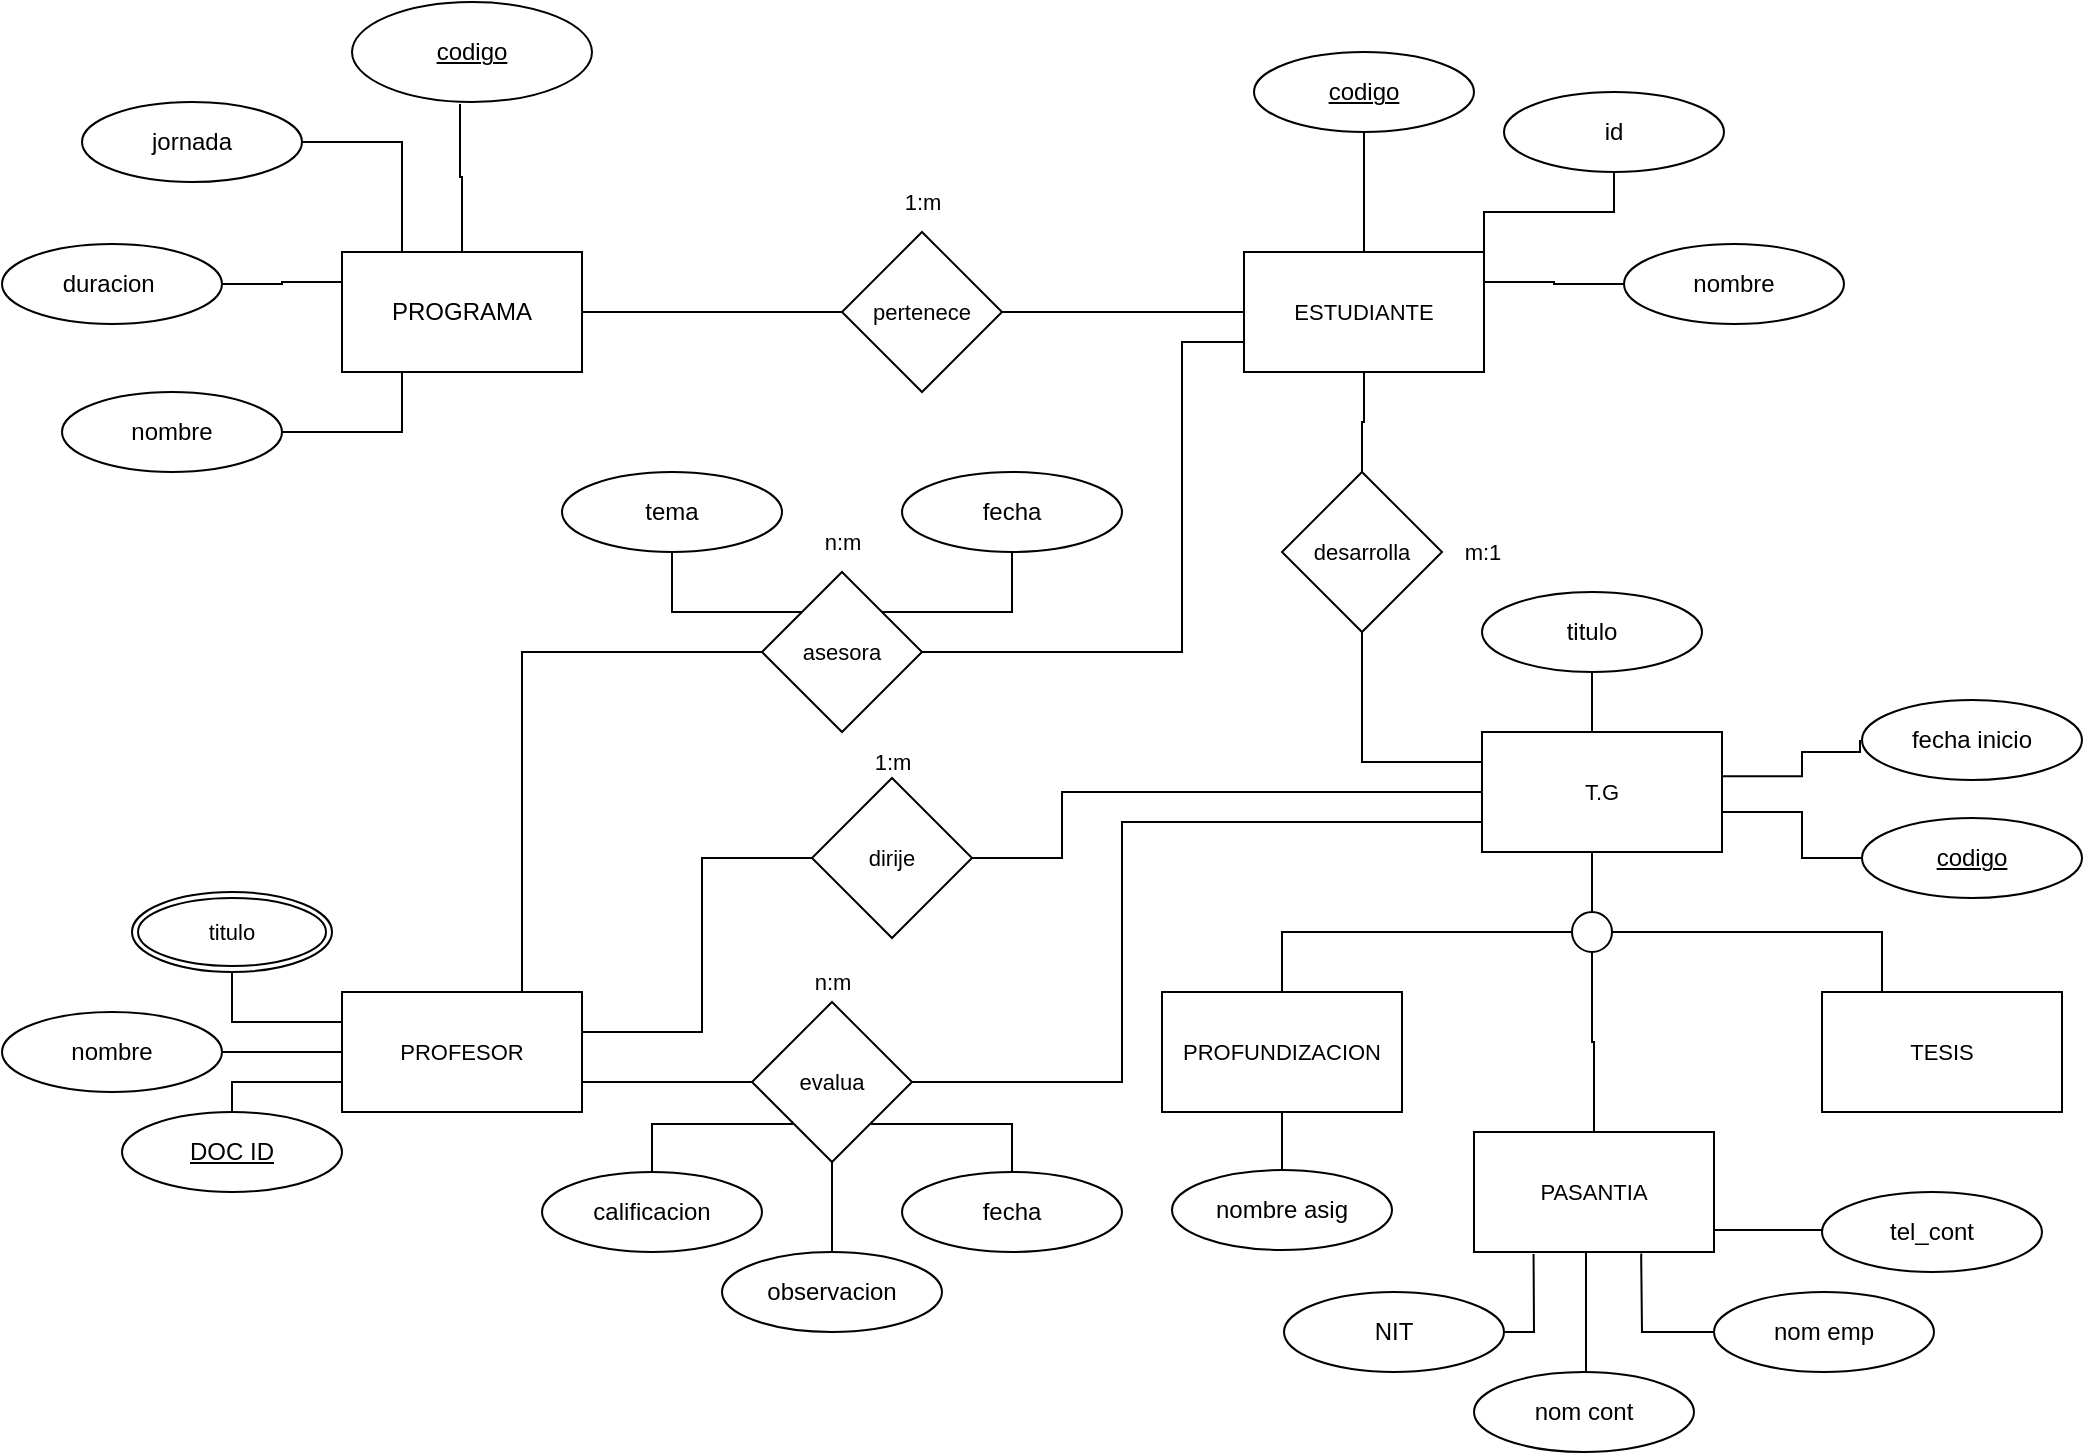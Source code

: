 <mxfile version="21.7.4" type="github">
  <diagram name="Página-1" id="aRL9cCxFrS6CaJdTYWoo">
    <mxGraphModel dx="1257" dy="746" grid="1" gridSize="10" guides="1" tooltips="1" connect="1" arrows="1" fold="1" page="1" pageScale="1" pageWidth="1100" pageHeight="850" math="0" shadow="0">
      <root>
        <mxCell id="0" />
        <mxCell id="1" parent="0" />
        <mxCell id="kQ5PTKvCTX1AFU9Y6s-Q-8" style="edgeStyle=orthogonalEdgeStyle;rounded=0;orthogonalLoop=1;jettySize=auto;html=1;exitX=0.5;exitY=0;exitDx=0;exitDy=0;entryX=0.45;entryY=1.02;entryDx=0;entryDy=0;entryPerimeter=0;endArrow=none;endFill=0;" edge="1" parent="1" source="kQ5PTKvCTX1AFU9Y6s-Q-1" target="kQ5PTKvCTX1AFU9Y6s-Q-2">
          <mxGeometry relative="1" as="geometry" />
        </mxCell>
        <mxCell id="kQ5PTKvCTX1AFU9Y6s-Q-9" style="edgeStyle=orthogonalEdgeStyle;shape=connector;rounded=0;orthogonalLoop=1;jettySize=auto;html=1;exitX=0.25;exitY=0;exitDx=0;exitDy=0;entryX=1;entryY=0.5;entryDx=0;entryDy=0;labelBackgroundColor=default;strokeColor=default;fontFamily=Helvetica;fontSize=11;fontColor=default;endArrow=none;endFill=0;" edge="1" parent="1" source="kQ5PTKvCTX1AFU9Y6s-Q-1" target="kQ5PTKvCTX1AFU9Y6s-Q-6">
          <mxGeometry relative="1" as="geometry">
            <Array as="points">
              <mxPoint x="230" y="75" />
            </Array>
          </mxGeometry>
        </mxCell>
        <mxCell id="kQ5PTKvCTX1AFU9Y6s-Q-10" style="edgeStyle=orthogonalEdgeStyle;shape=connector;rounded=0;orthogonalLoop=1;jettySize=auto;html=1;exitX=0;exitY=0.25;exitDx=0;exitDy=0;entryX=1;entryY=0.5;entryDx=0;entryDy=0;labelBackgroundColor=default;strokeColor=default;fontFamily=Helvetica;fontSize=11;fontColor=default;endArrow=none;endFill=0;" edge="1" parent="1" source="kQ5PTKvCTX1AFU9Y6s-Q-1" target="kQ5PTKvCTX1AFU9Y6s-Q-5">
          <mxGeometry relative="1" as="geometry" />
        </mxCell>
        <mxCell id="kQ5PTKvCTX1AFU9Y6s-Q-11" style="edgeStyle=orthogonalEdgeStyle;shape=connector;rounded=0;orthogonalLoop=1;jettySize=auto;html=1;exitX=0.25;exitY=1;exitDx=0;exitDy=0;entryX=1;entryY=0.5;entryDx=0;entryDy=0;labelBackgroundColor=default;strokeColor=default;fontFamily=Helvetica;fontSize=11;fontColor=default;endArrow=none;endFill=0;" edge="1" parent="1" source="kQ5PTKvCTX1AFU9Y6s-Q-1" target="kQ5PTKvCTX1AFU9Y6s-Q-3">
          <mxGeometry relative="1" as="geometry" />
        </mxCell>
        <mxCell id="kQ5PTKvCTX1AFU9Y6s-Q-57" style="edgeStyle=orthogonalEdgeStyle;shape=connector;rounded=0;orthogonalLoop=1;jettySize=auto;html=1;exitX=1;exitY=0.5;exitDx=0;exitDy=0;entryX=0;entryY=0.5;entryDx=0;entryDy=0;labelBackgroundColor=default;strokeColor=default;fontFamily=Helvetica;fontSize=11;fontColor=default;endArrow=none;endFill=0;" edge="1" parent="1" source="kQ5PTKvCTX1AFU9Y6s-Q-1" target="kQ5PTKvCTX1AFU9Y6s-Q-55">
          <mxGeometry relative="1" as="geometry" />
        </mxCell>
        <mxCell id="kQ5PTKvCTX1AFU9Y6s-Q-1" value="PROGRAMA" style="whiteSpace=wrap;html=1;" vertex="1" parent="1">
          <mxGeometry x="200" y="130" width="120" height="60" as="geometry" />
        </mxCell>
        <mxCell id="kQ5PTKvCTX1AFU9Y6s-Q-2" value="&lt;u&gt;codigo&lt;/u&gt;" style="ellipse;whiteSpace=wrap;html=1;" vertex="1" parent="1">
          <mxGeometry x="205" y="5" width="120" height="50" as="geometry" />
        </mxCell>
        <mxCell id="kQ5PTKvCTX1AFU9Y6s-Q-3" value="nombre" style="ellipse;whiteSpace=wrap;html=1;" vertex="1" parent="1">
          <mxGeometry x="60" y="200" width="110" height="40" as="geometry" />
        </mxCell>
        <mxCell id="kQ5PTKvCTX1AFU9Y6s-Q-5" value="duracion&amp;nbsp;" style="ellipse;whiteSpace=wrap;html=1;" vertex="1" parent="1">
          <mxGeometry x="30" y="126" width="110" height="40" as="geometry" />
        </mxCell>
        <mxCell id="kQ5PTKvCTX1AFU9Y6s-Q-6" value="jornada" style="ellipse;whiteSpace=wrap;html=1;" vertex="1" parent="1">
          <mxGeometry x="70" y="55" width="110" height="40" as="geometry" />
        </mxCell>
        <mxCell id="kQ5PTKvCTX1AFU9Y6s-Q-17" style="edgeStyle=orthogonalEdgeStyle;shape=connector;rounded=0;orthogonalLoop=1;jettySize=auto;html=1;exitX=0.5;exitY=0;exitDx=0;exitDy=0;entryX=0.5;entryY=1;entryDx=0;entryDy=0;labelBackgroundColor=default;strokeColor=default;fontFamily=Helvetica;fontSize=11;fontColor=default;endArrow=none;endFill=0;" edge="1" parent="1" source="kQ5PTKvCTX1AFU9Y6s-Q-12" target="kQ5PTKvCTX1AFU9Y6s-Q-14">
          <mxGeometry relative="1" as="geometry" />
        </mxCell>
        <mxCell id="kQ5PTKvCTX1AFU9Y6s-Q-18" style="edgeStyle=orthogonalEdgeStyle;shape=connector;rounded=0;orthogonalLoop=1;jettySize=auto;html=1;exitX=1;exitY=0;exitDx=0;exitDy=0;entryX=0.5;entryY=1;entryDx=0;entryDy=0;labelBackgroundColor=default;strokeColor=default;fontFamily=Helvetica;fontSize=11;fontColor=default;endArrow=none;endFill=0;" edge="1" parent="1" source="kQ5PTKvCTX1AFU9Y6s-Q-12" target="kQ5PTKvCTX1AFU9Y6s-Q-13">
          <mxGeometry relative="1" as="geometry" />
        </mxCell>
        <mxCell id="kQ5PTKvCTX1AFU9Y6s-Q-19" style="edgeStyle=orthogonalEdgeStyle;shape=connector;rounded=0;orthogonalLoop=1;jettySize=auto;html=1;exitX=1;exitY=0.25;exitDx=0;exitDy=0;entryX=0;entryY=0.5;entryDx=0;entryDy=0;labelBackgroundColor=default;strokeColor=default;fontFamily=Helvetica;fontSize=11;fontColor=default;endArrow=none;endFill=0;" edge="1" parent="1" source="kQ5PTKvCTX1AFU9Y6s-Q-12" target="kQ5PTKvCTX1AFU9Y6s-Q-15">
          <mxGeometry relative="1" as="geometry" />
        </mxCell>
        <mxCell id="kQ5PTKvCTX1AFU9Y6s-Q-56" style="edgeStyle=orthogonalEdgeStyle;shape=connector;rounded=0;orthogonalLoop=1;jettySize=auto;html=1;exitX=0;exitY=0.5;exitDx=0;exitDy=0;entryX=1;entryY=0.5;entryDx=0;entryDy=0;labelBackgroundColor=default;strokeColor=default;fontFamily=Helvetica;fontSize=11;fontColor=default;endArrow=none;endFill=0;" edge="1" parent="1" source="kQ5PTKvCTX1AFU9Y6s-Q-12" target="kQ5PTKvCTX1AFU9Y6s-Q-55">
          <mxGeometry relative="1" as="geometry" />
        </mxCell>
        <mxCell id="kQ5PTKvCTX1AFU9Y6s-Q-12" value="ESTUDIANTE" style="whiteSpace=wrap;html=1;fontFamily=Helvetica;fontSize=11;fontColor=default;" vertex="1" parent="1">
          <mxGeometry x="651" y="130" width="120" height="60" as="geometry" />
        </mxCell>
        <mxCell id="kQ5PTKvCTX1AFU9Y6s-Q-13" value="id" style="ellipse;whiteSpace=wrap;html=1;" vertex="1" parent="1">
          <mxGeometry x="781" y="50" width="110" height="40" as="geometry" />
        </mxCell>
        <mxCell id="kQ5PTKvCTX1AFU9Y6s-Q-14" value="&lt;u&gt;codigo&lt;/u&gt;" style="ellipse;whiteSpace=wrap;html=1;" vertex="1" parent="1">
          <mxGeometry x="656" y="30" width="110" height="40" as="geometry" />
        </mxCell>
        <mxCell id="kQ5PTKvCTX1AFU9Y6s-Q-15" value="nombre" style="ellipse;whiteSpace=wrap;html=1;" vertex="1" parent="1">
          <mxGeometry x="841" y="126" width="110" height="40" as="geometry" />
        </mxCell>
        <mxCell id="kQ5PTKvCTX1AFU9Y6s-Q-26" style="edgeStyle=orthogonalEdgeStyle;shape=connector;rounded=0;orthogonalLoop=1;jettySize=auto;html=1;exitX=0.25;exitY=0;exitDx=0;exitDy=0;entryX=0.5;entryY=1;entryDx=0;entryDy=0;labelBackgroundColor=default;strokeColor=default;fontFamily=Helvetica;fontSize=11;fontColor=default;endArrow=none;endFill=0;" edge="1" parent="1" source="kQ5PTKvCTX1AFU9Y6s-Q-20" target="kQ5PTKvCTX1AFU9Y6s-Q-21">
          <mxGeometry relative="1" as="geometry" />
        </mxCell>
        <mxCell id="kQ5PTKvCTX1AFU9Y6s-Q-27" style="edgeStyle=orthogonalEdgeStyle;shape=connector;rounded=0;orthogonalLoop=1;jettySize=auto;html=1;exitX=0.996;exitY=0.368;exitDx=0;exitDy=0;entryX=-0.009;entryY=0.5;entryDx=0;entryDy=0;entryPerimeter=0;labelBackgroundColor=default;strokeColor=default;fontFamily=Helvetica;fontSize=11;fontColor=default;endArrow=none;endFill=0;exitPerimeter=0;" edge="1" parent="1" source="kQ5PTKvCTX1AFU9Y6s-Q-20" target="kQ5PTKvCTX1AFU9Y6s-Q-22">
          <mxGeometry relative="1" as="geometry">
            <Array as="points">
              <mxPoint x="930" y="392" />
              <mxPoint x="930" y="380" />
            </Array>
          </mxGeometry>
        </mxCell>
        <mxCell id="kQ5PTKvCTX1AFU9Y6s-Q-28" style="edgeStyle=orthogonalEdgeStyle;shape=connector;rounded=0;orthogonalLoop=1;jettySize=auto;html=1;entryX=0;entryY=0.5;entryDx=0;entryDy=0;labelBackgroundColor=default;strokeColor=default;fontFamily=Helvetica;fontSize=11;fontColor=default;endArrow=none;endFill=0;" edge="1" parent="1" target="kQ5PTKvCTX1AFU9Y6s-Q-24">
          <mxGeometry relative="1" as="geometry">
            <mxPoint x="890" y="400" as="sourcePoint" />
            <Array as="points">
              <mxPoint x="890" y="410" />
              <mxPoint x="930" y="410" />
              <mxPoint x="930" y="433" />
            </Array>
          </mxGeometry>
        </mxCell>
        <mxCell id="kQ5PTKvCTX1AFU9Y6s-Q-33" style="edgeStyle=orthogonalEdgeStyle;shape=connector;rounded=0;orthogonalLoop=1;jettySize=auto;html=1;exitX=0.5;exitY=1;exitDx=0;exitDy=0;entryX=0.5;entryY=0;entryDx=0;entryDy=0;labelBackgroundColor=default;strokeColor=default;fontFamily=Helvetica;fontSize=11;fontColor=default;endArrow=none;endFill=0;" edge="1" parent="1" source="kQ5PTKvCTX1AFU9Y6s-Q-20" target="kQ5PTKvCTX1AFU9Y6s-Q-32">
          <mxGeometry relative="1" as="geometry" />
        </mxCell>
        <mxCell id="kQ5PTKvCTX1AFU9Y6s-Q-59" style="edgeStyle=orthogonalEdgeStyle;shape=connector;rounded=0;orthogonalLoop=1;jettySize=auto;html=1;exitX=0;exitY=0.25;exitDx=0;exitDy=0;entryX=0.5;entryY=1;entryDx=0;entryDy=0;labelBackgroundColor=default;strokeColor=default;fontFamily=Helvetica;fontSize=11;fontColor=default;endArrow=none;endFill=0;" edge="1" parent="1" source="kQ5PTKvCTX1AFU9Y6s-Q-20" target="kQ5PTKvCTX1AFU9Y6s-Q-58">
          <mxGeometry relative="1" as="geometry" />
        </mxCell>
        <mxCell id="kQ5PTKvCTX1AFU9Y6s-Q-62" style="edgeStyle=orthogonalEdgeStyle;shape=connector;rounded=0;orthogonalLoop=1;jettySize=auto;html=1;exitX=0;exitY=0.5;exitDx=0;exitDy=0;entryX=1;entryY=0.5;entryDx=0;entryDy=0;labelBackgroundColor=default;strokeColor=default;fontFamily=Helvetica;fontSize=11;fontColor=default;endArrow=none;endFill=0;" edge="1" parent="1" source="kQ5PTKvCTX1AFU9Y6s-Q-20" target="kQ5PTKvCTX1AFU9Y6s-Q-61">
          <mxGeometry relative="1" as="geometry">
            <Array as="points">
              <mxPoint x="560" y="400" />
              <mxPoint x="560" y="433" />
            </Array>
          </mxGeometry>
        </mxCell>
        <mxCell id="kQ5PTKvCTX1AFU9Y6s-Q-20" value="T.G" style="whiteSpace=wrap;html=1;fontFamily=Helvetica;fontSize=11;fontColor=default;" vertex="1" parent="1">
          <mxGeometry x="770" y="370" width="120" height="60" as="geometry" />
        </mxCell>
        <mxCell id="kQ5PTKvCTX1AFU9Y6s-Q-21" value="titulo" style="ellipse;whiteSpace=wrap;html=1;" vertex="1" parent="1">
          <mxGeometry x="770" y="300" width="110" height="40" as="geometry" />
        </mxCell>
        <mxCell id="kQ5PTKvCTX1AFU9Y6s-Q-22" value="fecha inicio" style="ellipse;whiteSpace=wrap;html=1;" vertex="1" parent="1">
          <mxGeometry x="960" y="354" width="110" height="40" as="geometry" />
        </mxCell>
        <mxCell id="kQ5PTKvCTX1AFU9Y6s-Q-24" value="&lt;u&gt;codigo&lt;/u&gt;" style="ellipse;whiteSpace=wrap;html=1;" vertex="1" parent="1">
          <mxGeometry x="960" y="413" width="110" height="40" as="geometry" />
        </mxCell>
        <mxCell id="kQ5PTKvCTX1AFU9Y6s-Q-36" style="edgeStyle=orthogonalEdgeStyle;shape=connector;rounded=0;orthogonalLoop=1;jettySize=auto;html=1;exitX=0.25;exitY=0;exitDx=0;exitDy=0;entryX=1;entryY=0.5;entryDx=0;entryDy=0;labelBackgroundColor=default;strokeColor=default;fontFamily=Helvetica;fontSize=11;fontColor=default;endArrow=none;endFill=0;" edge="1" parent="1" source="kQ5PTKvCTX1AFU9Y6s-Q-29" target="kQ5PTKvCTX1AFU9Y6s-Q-32">
          <mxGeometry relative="1" as="geometry" />
        </mxCell>
        <mxCell id="kQ5PTKvCTX1AFU9Y6s-Q-29" value="TESIS" style="whiteSpace=wrap;html=1;fontFamily=Helvetica;fontSize=11;fontColor=default;" vertex="1" parent="1">
          <mxGeometry x="940" y="500" width="120" height="60" as="geometry" />
        </mxCell>
        <mxCell id="kQ5PTKvCTX1AFU9Y6s-Q-35" style="edgeStyle=orthogonalEdgeStyle;shape=connector;rounded=0;orthogonalLoop=1;jettySize=auto;html=1;exitX=0.5;exitY=0;exitDx=0;exitDy=0;entryX=0.5;entryY=1;entryDx=0;entryDy=0;labelBackgroundColor=default;strokeColor=default;fontFamily=Helvetica;fontSize=11;fontColor=default;endArrow=none;endFill=0;" edge="1" parent="1" source="kQ5PTKvCTX1AFU9Y6s-Q-30" target="kQ5PTKvCTX1AFU9Y6s-Q-32">
          <mxGeometry relative="1" as="geometry" />
        </mxCell>
        <mxCell id="kQ5PTKvCTX1AFU9Y6s-Q-42" style="edgeStyle=orthogonalEdgeStyle;shape=connector;rounded=0;orthogonalLoop=1;jettySize=auto;html=1;exitX=0.697;exitY=1.013;exitDx=0;exitDy=0;labelBackgroundColor=default;strokeColor=default;fontFamily=Helvetica;fontSize=11;fontColor=default;endArrow=none;endFill=0;exitPerimeter=0;entryX=0;entryY=0.5;entryDx=0;entryDy=0;" edge="1" parent="1" source="kQ5PTKvCTX1AFU9Y6s-Q-30" target="kQ5PTKvCTX1AFU9Y6s-Q-38">
          <mxGeometry relative="1" as="geometry">
            <mxPoint x="830.0" y="610.89" as="sourcePoint" />
            <mxPoint x="876.2" y="649.99" as="targetPoint" />
            <Array as="points">
              <mxPoint x="850" y="633" />
              <mxPoint x="850" y="633" />
              <mxPoint x="850" y="670" />
            </Array>
          </mxGeometry>
        </mxCell>
        <mxCell id="kQ5PTKvCTX1AFU9Y6s-Q-43" style="edgeStyle=orthogonalEdgeStyle;shape=connector;rounded=0;orthogonalLoop=1;jettySize=auto;html=1;exitX=0.25;exitY=1;exitDx=0;exitDy=0;labelBackgroundColor=default;strokeColor=default;fontFamily=Helvetica;fontSize=11;fontColor=default;endArrow=none;endFill=0;" edge="1" parent="1" target="kQ5PTKvCTX1AFU9Y6s-Q-39">
          <mxGeometry relative="1" as="geometry">
            <mxPoint x="822" y="630" as="sourcePoint" />
            <Array as="points">
              <mxPoint x="821" y="700" />
              <mxPoint x="786" y="700" />
            </Array>
          </mxGeometry>
        </mxCell>
        <mxCell id="kQ5PTKvCTX1AFU9Y6s-Q-44" style="edgeStyle=orthogonalEdgeStyle;shape=connector;rounded=0;orthogonalLoop=1;jettySize=auto;html=1;exitX=0.248;exitY=1.017;exitDx=0;exitDy=0;entryX=1;entryY=0.5;entryDx=0;entryDy=0;labelBackgroundColor=default;strokeColor=default;fontFamily=Helvetica;fontSize=11;fontColor=default;endArrow=none;endFill=0;exitPerimeter=0;" edge="1" parent="1" source="kQ5PTKvCTX1AFU9Y6s-Q-30" target="kQ5PTKvCTX1AFU9Y6s-Q-37">
          <mxGeometry relative="1" as="geometry">
            <Array as="points">
              <mxPoint x="796" y="634" />
              <mxPoint x="796" y="634" />
              <mxPoint x="796" y="670" />
            </Array>
          </mxGeometry>
        </mxCell>
        <mxCell id="kQ5PTKvCTX1AFU9Y6s-Q-87" style="edgeStyle=orthogonalEdgeStyle;shape=connector;rounded=0;orthogonalLoop=1;jettySize=auto;html=1;labelBackgroundColor=default;strokeColor=default;fontFamily=Helvetica;fontSize=11;fontColor=default;endArrow=none;endFill=0;exitX=0.855;exitY=0.99;exitDx=0;exitDy=0;exitPerimeter=0;" edge="1" parent="1" source="kQ5PTKvCTX1AFU9Y6s-Q-30" target="kQ5PTKvCTX1AFU9Y6s-Q-40">
          <mxGeometry relative="1" as="geometry">
            <mxPoint x="910" y="630" as="targetPoint" />
            <Array as="points">
              <mxPoint x="869" y="619" />
            </Array>
          </mxGeometry>
        </mxCell>
        <mxCell id="kQ5PTKvCTX1AFU9Y6s-Q-30" value="PASANTIA" style="whiteSpace=wrap;html=1;fontFamily=Helvetica;fontSize=11;fontColor=default;" vertex="1" parent="1">
          <mxGeometry x="766" y="570" width="120" height="60" as="geometry" />
        </mxCell>
        <mxCell id="kQ5PTKvCTX1AFU9Y6s-Q-46" style="edgeStyle=orthogonalEdgeStyle;shape=connector;rounded=0;orthogonalLoop=1;jettySize=auto;html=1;exitX=0.5;exitY=1;exitDx=0;exitDy=0;entryX=0.5;entryY=0;entryDx=0;entryDy=0;labelBackgroundColor=default;strokeColor=default;fontFamily=Helvetica;fontSize=11;fontColor=default;endArrow=none;endFill=0;" edge="1" parent="1" source="kQ5PTKvCTX1AFU9Y6s-Q-31" target="kQ5PTKvCTX1AFU9Y6s-Q-45">
          <mxGeometry relative="1" as="geometry" />
        </mxCell>
        <mxCell id="kQ5PTKvCTX1AFU9Y6s-Q-31" value="PROFUNDIZACION" style="whiteSpace=wrap;html=1;fontFamily=Helvetica;fontSize=11;fontColor=default;" vertex="1" parent="1">
          <mxGeometry x="610" y="500" width="120" height="60" as="geometry" />
        </mxCell>
        <mxCell id="kQ5PTKvCTX1AFU9Y6s-Q-34" style="edgeStyle=orthogonalEdgeStyle;shape=connector;rounded=0;orthogonalLoop=1;jettySize=auto;html=1;exitX=0;exitY=0.5;exitDx=0;exitDy=0;entryX=0.5;entryY=0;entryDx=0;entryDy=0;labelBackgroundColor=default;strokeColor=default;fontFamily=Helvetica;fontSize=11;fontColor=default;endArrow=none;endFill=0;" edge="1" parent="1" source="kQ5PTKvCTX1AFU9Y6s-Q-32" target="kQ5PTKvCTX1AFU9Y6s-Q-31">
          <mxGeometry relative="1" as="geometry" />
        </mxCell>
        <mxCell id="kQ5PTKvCTX1AFU9Y6s-Q-32" value="" style="ellipse;whiteSpace=wrap;html=1;fontFamily=Helvetica;fontSize=11;fontColor=default;" vertex="1" parent="1">
          <mxGeometry x="815" y="460" width="20" height="20" as="geometry" />
        </mxCell>
        <mxCell id="kQ5PTKvCTX1AFU9Y6s-Q-37" value="NIT" style="ellipse;whiteSpace=wrap;html=1;" vertex="1" parent="1">
          <mxGeometry x="671" y="650" width="110" height="40" as="geometry" />
        </mxCell>
        <mxCell id="kQ5PTKvCTX1AFU9Y6s-Q-38" value="nom emp" style="ellipse;whiteSpace=wrap;html=1;" vertex="1" parent="1">
          <mxGeometry x="886" y="650" width="110" height="40" as="geometry" />
        </mxCell>
        <mxCell id="kQ5PTKvCTX1AFU9Y6s-Q-39" value="nom cont" style="ellipse;whiteSpace=wrap;html=1;" vertex="1" parent="1">
          <mxGeometry x="766" y="690" width="110" height="40" as="geometry" />
        </mxCell>
        <mxCell id="kQ5PTKvCTX1AFU9Y6s-Q-40" value="tel_cont" style="ellipse;whiteSpace=wrap;html=1;" vertex="1" parent="1">
          <mxGeometry x="940" y="600" width="110" height="40" as="geometry" />
        </mxCell>
        <mxCell id="kQ5PTKvCTX1AFU9Y6s-Q-45" value="nombre asig" style="ellipse;whiteSpace=wrap;html=1;" vertex="1" parent="1">
          <mxGeometry x="615" y="589" width="110" height="40" as="geometry" />
        </mxCell>
        <mxCell id="kQ5PTKvCTX1AFU9Y6s-Q-65" style="edgeStyle=orthogonalEdgeStyle;shape=connector;rounded=0;orthogonalLoop=1;jettySize=auto;html=1;entryX=0;entryY=0.5;entryDx=0;entryDy=0;labelBackgroundColor=default;strokeColor=default;fontFamily=Helvetica;fontSize=11;fontColor=default;endArrow=none;endFill=0;exitX=1;exitY=0.75;exitDx=0;exitDy=0;" edge="1" parent="1" source="kQ5PTKvCTX1AFU9Y6s-Q-47" target="kQ5PTKvCTX1AFU9Y6s-Q-64">
          <mxGeometry relative="1" as="geometry">
            <mxPoint x="320" y="530" as="sourcePoint" />
          </mxGeometry>
        </mxCell>
        <mxCell id="kQ5PTKvCTX1AFU9Y6s-Q-77" style="edgeStyle=orthogonalEdgeStyle;shape=connector;rounded=0;orthogonalLoop=1;jettySize=auto;html=1;exitX=0.75;exitY=0;exitDx=0;exitDy=0;entryX=0;entryY=0.5;entryDx=0;entryDy=0;labelBackgroundColor=default;strokeColor=default;fontFamily=Helvetica;fontSize=11;fontColor=default;endArrow=none;endFill=0;" edge="1" parent="1" source="kQ5PTKvCTX1AFU9Y6s-Q-47" target="kQ5PTKvCTX1AFU9Y6s-Q-74">
          <mxGeometry relative="1" as="geometry" />
        </mxCell>
        <mxCell id="kQ5PTKvCTX1AFU9Y6s-Q-47" value="PROFESOR" style="whiteSpace=wrap;html=1;fontFamily=Helvetica;fontSize=11;fontColor=default;" vertex="1" parent="1">
          <mxGeometry x="200" y="500" width="120" height="60" as="geometry" />
        </mxCell>
        <mxCell id="kQ5PTKvCTX1AFU9Y6s-Q-54" style="edgeStyle=orthogonalEdgeStyle;shape=connector;rounded=0;orthogonalLoop=1;jettySize=auto;html=1;exitX=0.5;exitY=0;exitDx=0;exitDy=0;entryX=0;entryY=0.75;entryDx=0;entryDy=0;labelBackgroundColor=default;strokeColor=default;fontFamily=Helvetica;fontSize=11;fontColor=default;endArrow=none;endFill=0;" edge="1" parent="1" source="kQ5PTKvCTX1AFU9Y6s-Q-48" target="kQ5PTKvCTX1AFU9Y6s-Q-47">
          <mxGeometry relative="1" as="geometry">
            <Array as="points">
              <mxPoint x="145" y="545" />
            </Array>
          </mxGeometry>
        </mxCell>
        <mxCell id="kQ5PTKvCTX1AFU9Y6s-Q-48" value="&lt;u&gt;DOC ID&lt;/u&gt;" style="ellipse;whiteSpace=wrap;html=1;" vertex="1" parent="1">
          <mxGeometry x="90" y="560" width="110" height="40" as="geometry" />
        </mxCell>
        <mxCell id="kQ5PTKvCTX1AFU9Y6s-Q-53" style="edgeStyle=orthogonalEdgeStyle;shape=connector;rounded=0;orthogonalLoop=1;jettySize=auto;html=1;exitX=1;exitY=0.5;exitDx=0;exitDy=0;labelBackgroundColor=default;strokeColor=default;fontFamily=Helvetica;fontSize=11;fontColor=default;endArrow=none;endFill=0;" edge="1" parent="1" source="kQ5PTKvCTX1AFU9Y6s-Q-49">
          <mxGeometry relative="1" as="geometry">
            <mxPoint x="200" y="530" as="targetPoint" />
          </mxGeometry>
        </mxCell>
        <mxCell id="kQ5PTKvCTX1AFU9Y6s-Q-49" value="nombre" style="ellipse;whiteSpace=wrap;html=1;" vertex="1" parent="1">
          <mxGeometry x="30" y="510" width="110" height="40" as="geometry" />
        </mxCell>
        <mxCell id="kQ5PTKvCTX1AFU9Y6s-Q-52" style="edgeStyle=orthogonalEdgeStyle;shape=connector;rounded=0;orthogonalLoop=1;jettySize=auto;html=1;exitX=0.5;exitY=1;exitDx=0;exitDy=0;entryX=0;entryY=0.25;entryDx=0;entryDy=0;labelBackgroundColor=default;strokeColor=default;fontFamily=Helvetica;fontSize=11;fontColor=default;endArrow=none;endFill=0;" edge="1" parent="1" source="kQ5PTKvCTX1AFU9Y6s-Q-51" target="kQ5PTKvCTX1AFU9Y6s-Q-47">
          <mxGeometry relative="1" as="geometry" />
        </mxCell>
        <mxCell id="kQ5PTKvCTX1AFU9Y6s-Q-51" value="titulo" style="ellipse;shape=doubleEllipse;margin=3;whiteSpace=wrap;html=1;align=center;fontFamily=Helvetica;fontSize=11;fontColor=default;" vertex="1" parent="1">
          <mxGeometry x="95" y="450" width="100" height="40" as="geometry" />
        </mxCell>
        <mxCell id="kQ5PTKvCTX1AFU9Y6s-Q-55" value="pertenece" style="rhombus;whiteSpace=wrap;html=1;fontFamily=Helvetica;fontSize=11;fontColor=default;" vertex="1" parent="1">
          <mxGeometry x="450" y="120" width="80" height="80" as="geometry" />
        </mxCell>
        <mxCell id="kQ5PTKvCTX1AFU9Y6s-Q-60" style="edgeStyle=orthogonalEdgeStyle;shape=connector;rounded=0;orthogonalLoop=1;jettySize=auto;html=1;exitX=0.5;exitY=0;exitDx=0;exitDy=0;entryX=0.5;entryY=1;entryDx=0;entryDy=0;labelBackgroundColor=default;strokeColor=default;fontFamily=Helvetica;fontSize=11;fontColor=default;endArrow=none;endFill=0;" edge="1" parent="1" source="kQ5PTKvCTX1AFU9Y6s-Q-58" target="kQ5PTKvCTX1AFU9Y6s-Q-12">
          <mxGeometry relative="1" as="geometry" />
        </mxCell>
        <mxCell id="kQ5PTKvCTX1AFU9Y6s-Q-58" value="desarrolla" style="rhombus;whiteSpace=wrap;html=1;fontFamily=Helvetica;fontSize=11;fontColor=default;" vertex="1" parent="1">
          <mxGeometry x="670" y="240" width="80" height="80" as="geometry" />
        </mxCell>
        <mxCell id="kQ5PTKvCTX1AFU9Y6s-Q-63" style="edgeStyle=orthogonalEdgeStyle;shape=connector;rounded=0;orthogonalLoop=1;jettySize=auto;html=1;exitX=0;exitY=0.5;exitDx=0;exitDy=0;labelBackgroundColor=default;strokeColor=default;fontFamily=Helvetica;fontSize=11;fontColor=default;endArrow=none;endFill=0;" edge="1" parent="1" source="kQ5PTKvCTX1AFU9Y6s-Q-61">
          <mxGeometry relative="1" as="geometry">
            <mxPoint x="320" y="520" as="targetPoint" />
            <Array as="points">
              <mxPoint x="380" y="433" />
              <mxPoint x="380" y="520" />
            </Array>
          </mxGeometry>
        </mxCell>
        <mxCell id="kQ5PTKvCTX1AFU9Y6s-Q-61" value="dirije" style="rhombus;whiteSpace=wrap;html=1;fontFamily=Helvetica;fontSize=11;fontColor=default;" vertex="1" parent="1">
          <mxGeometry x="435" y="393" width="80" height="80" as="geometry" />
        </mxCell>
        <mxCell id="kQ5PTKvCTX1AFU9Y6s-Q-66" style="edgeStyle=orthogonalEdgeStyle;shape=connector;rounded=0;orthogonalLoop=1;jettySize=auto;html=1;exitX=1;exitY=0.5;exitDx=0;exitDy=0;labelBackgroundColor=default;strokeColor=default;fontFamily=Helvetica;fontSize=11;fontColor=default;endArrow=none;endFill=0;entryX=0;entryY=0.75;entryDx=0;entryDy=0;" edge="1" parent="1" source="kQ5PTKvCTX1AFU9Y6s-Q-64" target="kQ5PTKvCTX1AFU9Y6s-Q-20">
          <mxGeometry relative="1" as="geometry">
            <mxPoint x="730" y="430" as="targetPoint" />
            <Array as="points">
              <mxPoint x="590" y="545" />
              <mxPoint x="590" y="415" />
            </Array>
          </mxGeometry>
        </mxCell>
        <mxCell id="kQ5PTKvCTX1AFU9Y6s-Q-70" style="edgeStyle=orthogonalEdgeStyle;shape=connector;rounded=0;orthogonalLoop=1;jettySize=auto;html=1;labelBackgroundColor=default;strokeColor=default;fontFamily=Helvetica;fontSize=11;fontColor=default;endArrow=none;endFill=0;exitX=0;exitY=1;exitDx=0;exitDy=0;entryX=0.5;entryY=0;entryDx=0;entryDy=0;" edge="1" parent="1" source="kQ5PTKvCTX1AFU9Y6s-Q-64" target="kQ5PTKvCTX1AFU9Y6s-Q-69">
          <mxGeometry relative="1" as="geometry">
            <mxPoint x="345" y="630" as="targetPoint" />
            <Array as="points">
              <mxPoint x="355" y="566" />
            </Array>
          </mxGeometry>
        </mxCell>
        <mxCell id="kQ5PTKvCTX1AFU9Y6s-Q-71" style="edgeStyle=orthogonalEdgeStyle;shape=connector;rounded=0;orthogonalLoop=1;jettySize=auto;html=1;labelBackgroundColor=default;strokeColor=default;fontFamily=Helvetica;fontSize=11;fontColor=default;endArrow=none;endFill=0;exitX=0.5;exitY=1;exitDx=0;exitDy=0;entryX=0.5;entryY=0;entryDx=0;entryDy=0;" edge="1" parent="1" source="kQ5PTKvCTX1AFU9Y6s-Q-64" target="kQ5PTKvCTX1AFU9Y6s-Q-68">
          <mxGeometry relative="1" as="geometry">
            <mxPoint x="630" y="710" as="sourcePoint" />
            <mxPoint x="405" y="710" as="targetPoint" />
          </mxGeometry>
        </mxCell>
        <mxCell id="kQ5PTKvCTX1AFU9Y6s-Q-72" style="edgeStyle=orthogonalEdgeStyle;shape=connector;rounded=0;orthogonalLoop=1;jettySize=auto;html=1;exitX=1;exitY=1;exitDx=0;exitDy=0;entryX=0.5;entryY=0;entryDx=0;entryDy=0;labelBackgroundColor=default;strokeColor=default;fontFamily=Helvetica;fontSize=11;fontColor=default;endArrow=none;endFill=0;" edge="1" parent="1" source="kQ5PTKvCTX1AFU9Y6s-Q-64" target="kQ5PTKvCTX1AFU9Y6s-Q-67">
          <mxGeometry relative="1" as="geometry">
            <Array as="points">
              <mxPoint x="535" y="566" />
            </Array>
          </mxGeometry>
        </mxCell>
        <mxCell id="kQ5PTKvCTX1AFU9Y6s-Q-64" value="evalua" style="rhombus;whiteSpace=wrap;html=1;fontFamily=Helvetica;fontSize=11;fontColor=default;" vertex="1" parent="1">
          <mxGeometry x="405" y="505" width="80" height="80" as="geometry" />
        </mxCell>
        <mxCell id="kQ5PTKvCTX1AFU9Y6s-Q-67" value="fecha" style="ellipse;whiteSpace=wrap;html=1;" vertex="1" parent="1">
          <mxGeometry x="480" y="590" width="110" height="40" as="geometry" />
        </mxCell>
        <mxCell id="kQ5PTKvCTX1AFU9Y6s-Q-68" value="observacion" style="ellipse;whiteSpace=wrap;html=1;" vertex="1" parent="1">
          <mxGeometry x="390" y="630" width="110" height="40" as="geometry" />
        </mxCell>
        <mxCell id="kQ5PTKvCTX1AFU9Y6s-Q-69" value="calificacion" style="ellipse;whiteSpace=wrap;html=1;" vertex="1" parent="1">
          <mxGeometry x="300" y="590" width="110" height="40" as="geometry" />
        </mxCell>
        <mxCell id="kQ5PTKvCTX1AFU9Y6s-Q-78" style="edgeStyle=orthogonalEdgeStyle;shape=connector;rounded=0;orthogonalLoop=1;jettySize=auto;html=1;exitX=1;exitY=0.5;exitDx=0;exitDy=0;entryX=0;entryY=0.75;entryDx=0;entryDy=0;labelBackgroundColor=default;strokeColor=default;fontFamily=Helvetica;fontSize=11;fontColor=default;endArrow=none;endFill=0;" edge="1" parent="1" source="kQ5PTKvCTX1AFU9Y6s-Q-74" target="kQ5PTKvCTX1AFU9Y6s-Q-12">
          <mxGeometry relative="1" as="geometry">
            <Array as="points">
              <mxPoint x="620" y="330" />
              <mxPoint x="620" y="175" />
            </Array>
          </mxGeometry>
        </mxCell>
        <mxCell id="kQ5PTKvCTX1AFU9Y6s-Q-81" style="edgeStyle=orthogonalEdgeStyle;shape=connector;rounded=0;orthogonalLoop=1;jettySize=auto;html=1;exitX=0;exitY=0;exitDx=0;exitDy=0;entryX=0.5;entryY=1;entryDx=0;entryDy=0;labelBackgroundColor=default;strokeColor=default;fontFamily=Helvetica;fontSize=11;fontColor=default;endArrow=none;endFill=0;" edge="1" parent="1" source="kQ5PTKvCTX1AFU9Y6s-Q-74" target="kQ5PTKvCTX1AFU9Y6s-Q-76">
          <mxGeometry relative="1" as="geometry">
            <Array as="points">
              <mxPoint x="365" y="310" />
            </Array>
          </mxGeometry>
        </mxCell>
        <mxCell id="kQ5PTKvCTX1AFU9Y6s-Q-74" value="asesora" style="rhombus;whiteSpace=wrap;html=1;fontFamily=Helvetica;fontSize=11;fontColor=default;" vertex="1" parent="1">
          <mxGeometry x="410" y="290" width="80" height="80" as="geometry" />
        </mxCell>
        <mxCell id="kQ5PTKvCTX1AFU9Y6s-Q-80" style="edgeStyle=orthogonalEdgeStyle;shape=connector;rounded=0;orthogonalLoop=1;jettySize=auto;html=1;exitX=0.5;exitY=1;exitDx=0;exitDy=0;entryX=1;entryY=0;entryDx=0;entryDy=0;labelBackgroundColor=default;strokeColor=default;fontFamily=Helvetica;fontSize=11;fontColor=default;endArrow=none;endFill=0;" edge="1" parent="1" source="kQ5PTKvCTX1AFU9Y6s-Q-75" target="kQ5PTKvCTX1AFU9Y6s-Q-74">
          <mxGeometry relative="1" as="geometry">
            <Array as="points">
              <mxPoint x="535" y="310" />
            </Array>
          </mxGeometry>
        </mxCell>
        <mxCell id="kQ5PTKvCTX1AFU9Y6s-Q-75" value="fecha" style="ellipse;whiteSpace=wrap;html=1;" vertex="1" parent="1">
          <mxGeometry x="480" y="240" width="110" height="40" as="geometry" />
        </mxCell>
        <mxCell id="kQ5PTKvCTX1AFU9Y6s-Q-76" value="tema" style="ellipse;whiteSpace=wrap;html=1;" vertex="1" parent="1">
          <mxGeometry x="310" y="240" width="110" height="40" as="geometry" />
        </mxCell>
        <mxCell id="kQ5PTKvCTX1AFU9Y6s-Q-82" value="1:m" style="text;html=1;align=center;verticalAlign=middle;resizable=0;points=[];autosize=1;strokeColor=none;fillColor=none;fontSize=11;fontFamily=Helvetica;fontColor=default;" vertex="1" parent="1">
          <mxGeometry x="470" y="90" width="40" height="30" as="geometry" />
        </mxCell>
        <mxCell id="kQ5PTKvCTX1AFU9Y6s-Q-83" value="m:1" style="text;html=1;align=center;verticalAlign=middle;resizable=0;points=[];autosize=1;strokeColor=none;fillColor=none;fontSize=11;fontFamily=Helvetica;fontColor=default;" vertex="1" parent="1">
          <mxGeometry x="750" y="265" width="40" height="30" as="geometry" />
        </mxCell>
        <mxCell id="kQ5PTKvCTX1AFU9Y6s-Q-84" value="1:m" style="text;html=1;align=center;verticalAlign=middle;resizable=0;points=[];autosize=1;strokeColor=none;fillColor=none;fontSize=11;fontFamily=Helvetica;fontColor=default;" vertex="1" parent="1">
          <mxGeometry x="455" y="370" width="40" height="30" as="geometry" />
        </mxCell>
        <mxCell id="kQ5PTKvCTX1AFU9Y6s-Q-85" value="n:m" style="text;html=1;align=center;verticalAlign=middle;resizable=0;points=[];autosize=1;strokeColor=none;fillColor=none;fontSize=11;fontFamily=Helvetica;fontColor=default;" vertex="1" parent="1">
          <mxGeometry x="425" y="480" width="40" height="30" as="geometry" />
        </mxCell>
        <mxCell id="kQ5PTKvCTX1AFU9Y6s-Q-88" value="n:m" style="text;html=1;align=center;verticalAlign=middle;resizable=0;points=[];autosize=1;strokeColor=none;fillColor=none;fontSize=11;fontFamily=Helvetica;fontColor=default;" vertex="1" parent="1">
          <mxGeometry x="430" y="260" width="40" height="30" as="geometry" />
        </mxCell>
      </root>
    </mxGraphModel>
  </diagram>
</mxfile>
